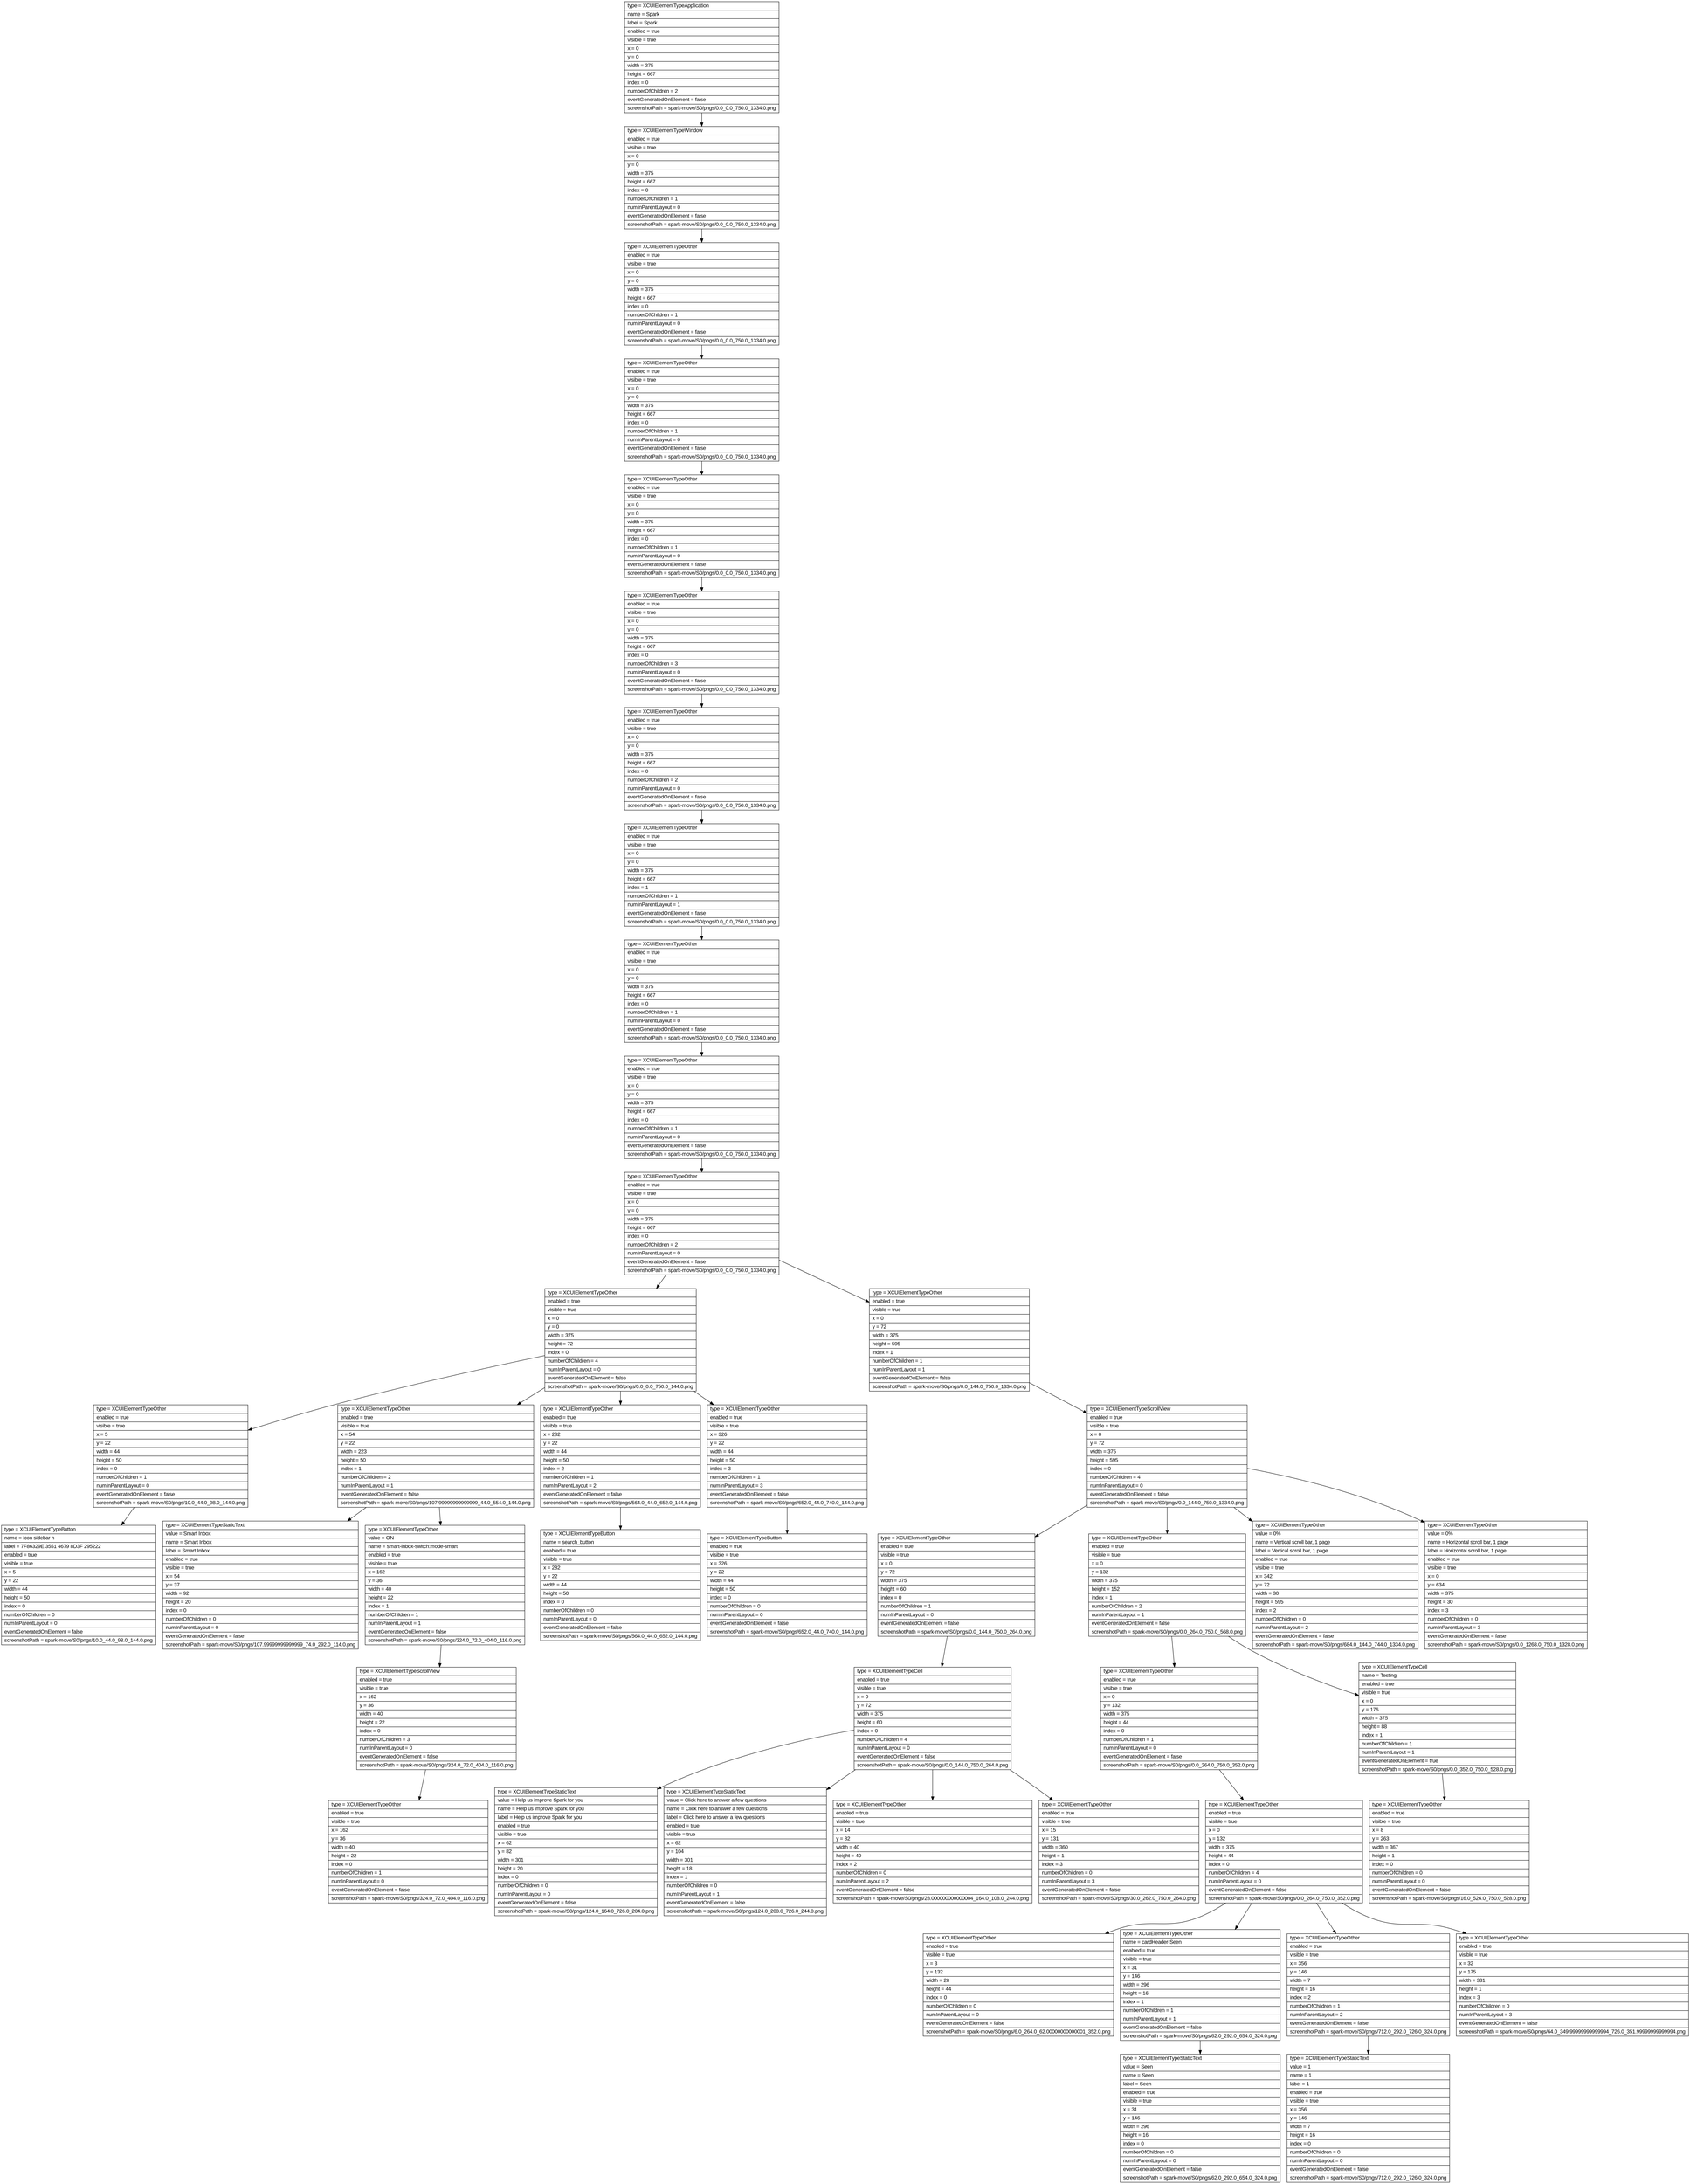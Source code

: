 digraph Layout {

	node [shape=record fontname=Arial];

	0	[label="{type = XCUIElementTypeApplication\l|name = Spark\l|label = Spark\l|enabled = true\l|visible = true\l|x = 0\l|y = 0\l|width = 375\l|height = 667\l|index = 0\l|numberOfChildren = 2\l|eventGeneratedOnElement = false \l|screenshotPath = spark-move/S0/pngs/0.0_0.0_750.0_1334.0.png\l}"]
	1	[label="{type = XCUIElementTypeWindow\l|enabled = true\l|visible = true\l|x = 0\l|y = 0\l|width = 375\l|height = 667\l|index = 0\l|numberOfChildren = 1\l|numInParentLayout = 0\l|eventGeneratedOnElement = false \l|screenshotPath = spark-move/S0/pngs/0.0_0.0_750.0_1334.0.png\l}"]
	2	[label="{type = XCUIElementTypeOther\l|enabled = true\l|visible = true\l|x = 0\l|y = 0\l|width = 375\l|height = 667\l|index = 0\l|numberOfChildren = 1\l|numInParentLayout = 0\l|eventGeneratedOnElement = false \l|screenshotPath = spark-move/S0/pngs/0.0_0.0_750.0_1334.0.png\l}"]
	3	[label="{type = XCUIElementTypeOther\l|enabled = true\l|visible = true\l|x = 0\l|y = 0\l|width = 375\l|height = 667\l|index = 0\l|numberOfChildren = 1\l|numInParentLayout = 0\l|eventGeneratedOnElement = false \l|screenshotPath = spark-move/S0/pngs/0.0_0.0_750.0_1334.0.png\l}"]
	4	[label="{type = XCUIElementTypeOther\l|enabled = true\l|visible = true\l|x = 0\l|y = 0\l|width = 375\l|height = 667\l|index = 0\l|numberOfChildren = 1\l|numInParentLayout = 0\l|eventGeneratedOnElement = false \l|screenshotPath = spark-move/S0/pngs/0.0_0.0_750.0_1334.0.png\l}"]
	5	[label="{type = XCUIElementTypeOther\l|enabled = true\l|visible = true\l|x = 0\l|y = 0\l|width = 375\l|height = 667\l|index = 0\l|numberOfChildren = 3\l|numInParentLayout = 0\l|eventGeneratedOnElement = false \l|screenshotPath = spark-move/S0/pngs/0.0_0.0_750.0_1334.0.png\l}"]
	6	[label="{type = XCUIElementTypeOther\l|enabled = true\l|visible = true\l|x = 0\l|y = 0\l|width = 375\l|height = 667\l|index = 0\l|numberOfChildren = 2\l|numInParentLayout = 0\l|eventGeneratedOnElement = false \l|screenshotPath = spark-move/S0/pngs/0.0_0.0_750.0_1334.0.png\l}"]
	7	[label="{type = XCUIElementTypeOther\l|enabled = true\l|visible = true\l|x = 0\l|y = 0\l|width = 375\l|height = 667\l|index = 1\l|numberOfChildren = 1\l|numInParentLayout = 1\l|eventGeneratedOnElement = false \l|screenshotPath = spark-move/S0/pngs/0.0_0.0_750.0_1334.0.png\l}"]
	8	[label="{type = XCUIElementTypeOther\l|enabled = true\l|visible = true\l|x = 0\l|y = 0\l|width = 375\l|height = 667\l|index = 0\l|numberOfChildren = 1\l|numInParentLayout = 0\l|eventGeneratedOnElement = false \l|screenshotPath = spark-move/S0/pngs/0.0_0.0_750.0_1334.0.png\l}"]
	9	[label="{type = XCUIElementTypeOther\l|enabled = true\l|visible = true\l|x = 0\l|y = 0\l|width = 375\l|height = 667\l|index = 0\l|numberOfChildren = 1\l|numInParentLayout = 0\l|eventGeneratedOnElement = false \l|screenshotPath = spark-move/S0/pngs/0.0_0.0_750.0_1334.0.png\l}"]
	10	[label="{type = XCUIElementTypeOther\l|enabled = true\l|visible = true\l|x = 0\l|y = 0\l|width = 375\l|height = 667\l|index = 0\l|numberOfChildren = 2\l|numInParentLayout = 0\l|eventGeneratedOnElement = false \l|screenshotPath = spark-move/S0/pngs/0.0_0.0_750.0_1334.0.png\l}"]
	11	[label="{type = XCUIElementTypeOther\l|enabled = true\l|visible = true\l|x = 0\l|y = 0\l|width = 375\l|height = 72\l|index = 0\l|numberOfChildren = 4\l|numInParentLayout = 0\l|eventGeneratedOnElement = false \l|screenshotPath = spark-move/S0/pngs/0.0_0.0_750.0_144.0.png\l}"]
	12	[label="{type = XCUIElementTypeOther\l|enabled = true\l|visible = true\l|x = 0\l|y = 72\l|width = 375\l|height = 595\l|index = 1\l|numberOfChildren = 1\l|numInParentLayout = 1\l|eventGeneratedOnElement = false \l|screenshotPath = spark-move/S0/pngs/0.0_144.0_750.0_1334.0.png\l}"]
	13	[label="{type = XCUIElementTypeOther\l|enabled = true\l|visible = true\l|x = 5\l|y = 22\l|width = 44\l|height = 50\l|index = 0\l|numberOfChildren = 1\l|numInParentLayout = 0\l|eventGeneratedOnElement = false \l|screenshotPath = spark-move/S0/pngs/10.0_44.0_98.0_144.0.png\l}"]
	14	[label="{type = XCUIElementTypeOther\l|enabled = true\l|visible = true\l|x = 54\l|y = 22\l|width = 223\l|height = 50\l|index = 1\l|numberOfChildren = 2\l|numInParentLayout = 1\l|eventGeneratedOnElement = false \l|screenshotPath = spark-move/S0/pngs/107.99999999999999_44.0_554.0_144.0.png\l}"]
	15	[label="{type = XCUIElementTypeOther\l|enabled = true\l|visible = true\l|x = 282\l|y = 22\l|width = 44\l|height = 50\l|index = 2\l|numberOfChildren = 1\l|numInParentLayout = 2\l|eventGeneratedOnElement = false \l|screenshotPath = spark-move/S0/pngs/564.0_44.0_652.0_144.0.png\l}"]
	16	[label="{type = XCUIElementTypeOther\l|enabled = true\l|visible = true\l|x = 326\l|y = 22\l|width = 44\l|height = 50\l|index = 3\l|numberOfChildren = 1\l|numInParentLayout = 3\l|eventGeneratedOnElement = false \l|screenshotPath = spark-move/S0/pngs/652.0_44.0_740.0_144.0.png\l}"]
	17	[label="{type = XCUIElementTypeScrollView\l|enabled = true\l|visible = true\l|x = 0\l|y = 72\l|width = 375\l|height = 595\l|index = 0\l|numberOfChildren = 4\l|numInParentLayout = 0\l|eventGeneratedOnElement = false \l|screenshotPath = spark-move/S0/pngs/0.0_144.0_750.0_1334.0.png\l}"]
	18	[label="{type = XCUIElementTypeButton\l|name = icon sidebar n\l|label = 7F86329E 3551 4679 8D3F 295222\l|enabled = true\l|visible = true\l|x = 5\l|y = 22\l|width = 44\l|height = 50\l|index = 0\l|numberOfChildren = 0\l|numInParentLayout = 0\l|eventGeneratedOnElement = false \l|screenshotPath = spark-move/S0/pngs/10.0_44.0_98.0_144.0.png\l}"]
	19	[label="{type = XCUIElementTypeStaticText\l|value = Smart Inbox\l|name = Smart Inbox\l|label = Smart Inbox\l|enabled = true\l|visible = true\l|x = 54\l|y = 37\l|width = 92\l|height = 20\l|index = 0\l|numberOfChildren = 0\l|numInParentLayout = 0\l|eventGeneratedOnElement = false \l|screenshotPath = spark-move/S0/pngs/107.99999999999999_74.0_292.0_114.0.png\l}"]
	20	[label="{type = XCUIElementTypeOther\l|value = ON\l|name = smart-inbox-switch:mode-smart\l|enabled = true\l|visible = true\l|x = 162\l|y = 36\l|width = 40\l|height = 22\l|index = 1\l|numberOfChildren = 1\l|numInParentLayout = 1\l|eventGeneratedOnElement = false \l|screenshotPath = spark-move/S0/pngs/324.0_72.0_404.0_116.0.png\l}"]
	21	[label="{type = XCUIElementTypeButton\l|name = search_button\l|enabled = true\l|visible = true\l|x = 282\l|y = 22\l|width = 44\l|height = 50\l|index = 0\l|numberOfChildren = 0\l|numInParentLayout = 0\l|eventGeneratedOnElement = false \l|screenshotPath = spark-move/S0/pngs/564.0_44.0_652.0_144.0.png\l}"]
	22	[label="{type = XCUIElementTypeButton\l|enabled = true\l|visible = true\l|x = 326\l|y = 22\l|width = 44\l|height = 50\l|index = 0\l|numberOfChildren = 0\l|numInParentLayout = 0\l|eventGeneratedOnElement = false \l|screenshotPath = spark-move/S0/pngs/652.0_44.0_740.0_144.0.png\l}"]
	23	[label="{type = XCUIElementTypeOther\l|enabled = true\l|visible = true\l|x = 0\l|y = 72\l|width = 375\l|height = 60\l|index = 0\l|numberOfChildren = 1\l|numInParentLayout = 0\l|eventGeneratedOnElement = false \l|screenshotPath = spark-move/S0/pngs/0.0_144.0_750.0_264.0.png\l}"]
	24	[label="{type = XCUIElementTypeOther\l|enabled = true\l|visible = true\l|x = 0\l|y = 132\l|width = 375\l|height = 152\l|index = 1\l|numberOfChildren = 2\l|numInParentLayout = 1\l|eventGeneratedOnElement = false \l|screenshotPath = spark-move/S0/pngs/0.0_264.0_750.0_568.0.png\l}"]
	25	[label="{type = XCUIElementTypeOther\l|value = 0%\l|name = Vertical scroll bar, 1 page\l|label = Vertical scroll bar, 1 page\l|enabled = true\l|visible = true\l|x = 342\l|y = 72\l|width = 30\l|height = 595\l|index = 2\l|numberOfChildren = 0\l|numInParentLayout = 2\l|eventGeneratedOnElement = false \l|screenshotPath = spark-move/S0/pngs/684.0_144.0_744.0_1334.0.png\l}"]
	26	[label="{type = XCUIElementTypeOther\l|value = 0%\l|name = Horizontal scroll bar, 1 page\l|label = Horizontal scroll bar, 1 page\l|enabled = true\l|visible = true\l|x = 0\l|y = 634\l|width = 375\l|height = 30\l|index = 3\l|numberOfChildren = 0\l|numInParentLayout = 3\l|eventGeneratedOnElement = false \l|screenshotPath = spark-move/S0/pngs/0.0_1268.0_750.0_1328.0.png\l}"]
	27	[label="{type = XCUIElementTypeScrollView\l|enabled = true\l|visible = true\l|x = 162\l|y = 36\l|width = 40\l|height = 22\l|index = 0\l|numberOfChildren = 3\l|numInParentLayout = 0\l|eventGeneratedOnElement = false \l|screenshotPath = spark-move/S0/pngs/324.0_72.0_404.0_116.0.png\l}"]
	28	[label="{type = XCUIElementTypeCell\l|enabled = true\l|visible = true\l|x = 0\l|y = 72\l|width = 375\l|height = 60\l|index = 0\l|numberOfChildren = 4\l|numInParentLayout = 0\l|eventGeneratedOnElement = false \l|screenshotPath = spark-move/S0/pngs/0.0_144.0_750.0_264.0.png\l}"]
	29	[label="{type = XCUIElementTypeOther\l|enabled = true\l|visible = true\l|x = 0\l|y = 132\l|width = 375\l|height = 44\l|index = 0\l|numberOfChildren = 1\l|numInParentLayout = 0\l|eventGeneratedOnElement = false \l|screenshotPath = spark-move/S0/pngs/0.0_264.0_750.0_352.0.png\l}"]
	30	[label="{type = XCUIElementTypeCell\l|value = seen & unpinned & noAttachment & gmailMessageId:1696282245677461066 & 2021-04-06 & 11:20 & to:Some User <email@example.com> & shortBody:\l|name = Testing\l|enabled = true\l|visible = true\l|x = 0\l|y = 176\l|width = 375\l|height = 88\l|index = 1\l|numberOfChildren = 1\l|numInParentLayout = 1\l|eventGeneratedOnElement = true \l|screenshotPath = spark-move/S0/pngs/0.0_352.0_750.0_528.0.png\l}"]
	31	[label="{type = XCUIElementTypeOther\l|enabled = true\l|visible = true\l|x = 162\l|y = 36\l|width = 40\l|height = 22\l|index = 0\l|numberOfChildren = 1\l|numInParentLayout = 0\l|eventGeneratedOnElement = false \l|screenshotPath = spark-move/S0/pngs/324.0_72.0_404.0_116.0.png\l}"]
	32	[label="{type = XCUIElementTypeStaticText\l|value = Help us improve Spark for you\l|name = Help us improve Spark for you\l|label = Help us improve Spark for you\l|enabled = true\l|visible = true\l|x = 62\l|y = 82\l|width = 301\l|height = 20\l|index = 0\l|numberOfChildren = 0\l|numInParentLayout = 0\l|eventGeneratedOnElement = false \l|screenshotPath = spark-move/S0/pngs/124.0_164.0_726.0_204.0.png\l}"]
	33	[label="{type = XCUIElementTypeStaticText\l|value = Click here to answer a few questions\l|name = Click here to answer a few questions\l|label = Click here to answer a few questions\l|enabled = true\l|visible = true\l|x = 62\l|y = 104\l|width = 301\l|height = 18\l|index = 1\l|numberOfChildren = 0\l|numInParentLayout = 1\l|eventGeneratedOnElement = false \l|screenshotPath = spark-move/S0/pngs/124.0_208.0_726.0_244.0.png\l}"]
	34	[label="{type = XCUIElementTypeOther\l|enabled = true\l|visible = true\l|x = 14\l|y = 82\l|width = 40\l|height = 40\l|index = 2\l|numberOfChildren = 0\l|numInParentLayout = 2\l|eventGeneratedOnElement = false \l|screenshotPath = spark-move/S0/pngs/28.000000000000004_164.0_108.0_244.0.png\l}"]
	35	[label="{type = XCUIElementTypeOther\l|enabled = true\l|visible = true\l|x = 15\l|y = 131\l|width = 360\l|height = 1\l|index = 3\l|numberOfChildren = 0\l|numInParentLayout = 3\l|eventGeneratedOnElement = false \l|screenshotPath = spark-move/S0/pngs/30.0_262.0_750.0_264.0.png\l}"]
	36	[label="{type = XCUIElementTypeOther\l|enabled = true\l|visible = true\l|x = 0\l|y = 132\l|width = 375\l|height = 44\l|index = 0\l|numberOfChildren = 4\l|numInParentLayout = 0\l|eventGeneratedOnElement = false \l|screenshotPath = spark-move/S0/pngs/0.0_264.0_750.0_352.0.png\l}"]
	37	[label="{type = XCUIElementTypeOther\l|enabled = true\l|visible = true\l|x = 8\l|y = 263\l|width = 367\l|height = 1\l|index = 0\l|numberOfChildren = 0\l|numInParentLayout = 0\l|eventGeneratedOnElement = false \l|screenshotPath = spark-move/S0/pngs/16.0_526.0_750.0_528.0.png\l}"]
	38	[label="{type = XCUIElementTypeOther\l|enabled = true\l|visible = true\l|x = 3\l|y = 132\l|width = 28\l|height = 44\l|index = 0\l|numberOfChildren = 0\l|numInParentLayout = 0\l|eventGeneratedOnElement = false \l|screenshotPath = spark-move/S0/pngs/6.0_264.0_62.00000000000001_352.0.png\l}"]
	39	[label="{type = XCUIElementTypeOther\l|name = cardHeader-Seen\l|enabled = true\l|visible = true\l|x = 31\l|y = 146\l|width = 296\l|height = 16\l|index = 1\l|numberOfChildren = 1\l|numInParentLayout = 1\l|eventGeneratedOnElement = false \l|screenshotPath = spark-move/S0/pngs/62.0_292.0_654.0_324.0.png\l}"]
	40	[label="{type = XCUIElementTypeOther\l|enabled = true\l|visible = true\l|x = 356\l|y = 146\l|width = 7\l|height = 16\l|index = 2\l|numberOfChildren = 1\l|numInParentLayout = 2\l|eventGeneratedOnElement = false \l|screenshotPath = spark-move/S0/pngs/712.0_292.0_726.0_324.0.png\l}"]
	41	[label="{type = XCUIElementTypeOther\l|enabled = true\l|visible = true\l|x = 32\l|y = 175\l|width = 331\l|height = 1\l|index = 3\l|numberOfChildren = 0\l|numInParentLayout = 3\l|eventGeneratedOnElement = false \l|screenshotPath = spark-move/S0/pngs/64.0_349.99999999999994_726.0_351.99999999999994.png\l}"]
	42	[label="{type = XCUIElementTypeStaticText\l|value = Seen\l|name = Seen\l|label = Seen\l|enabled = true\l|visible = true\l|x = 31\l|y = 146\l|width = 296\l|height = 16\l|index = 0\l|numberOfChildren = 0\l|numInParentLayout = 0\l|eventGeneratedOnElement = false \l|screenshotPath = spark-move/S0/pngs/62.0_292.0_654.0_324.0.png\l}"]
	43	[label="{type = XCUIElementTypeStaticText\l|value = 1\l|name = 1\l|label = 1\l|enabled = true\l|visible = true\l|x = 356\l|y = 146\l|width = 7\l|height = 16\l|index = 0\l|numberOfChildren = 0\l|numInParentLayout = 0\l|eventGeneratedOnElement = false \l|screenshotPath = spark-move/S0/pngs/712.0_292.0_726.0_324.0.png\l}"]


	0 -> 1
	1 -> 2
	2 -> 3
	3 -> 4
	4 -> 5
	5 -> 6
	6 -> 7
	7 -> 8
	8 -> 9
	9 -> 10
	10 -> 11
	10 -> 12
	11 -> 13
	11 -> 14
	11 -> 15
	11 -> 16
	12 -> 17
	13 -> 18
	14 -> 19
	14 -> 20
	15 -> 21
	16 -> 22
	17 -> 23
	17 -> 24
	17 -> 25
	17 -> 26
	20 -> 27
	23 -> 28
	24 -> 29
	24 -> 30
	27 -> 31
	28 -> 32
	28 -> 33
	28 -> 34
	28 -> 35
	29 -> 36
	30 -> 37
	36 -> 38
	36 -> 39
	36 -> 40
	36 -> 41
	39 -> 42
	40 -> 43


}